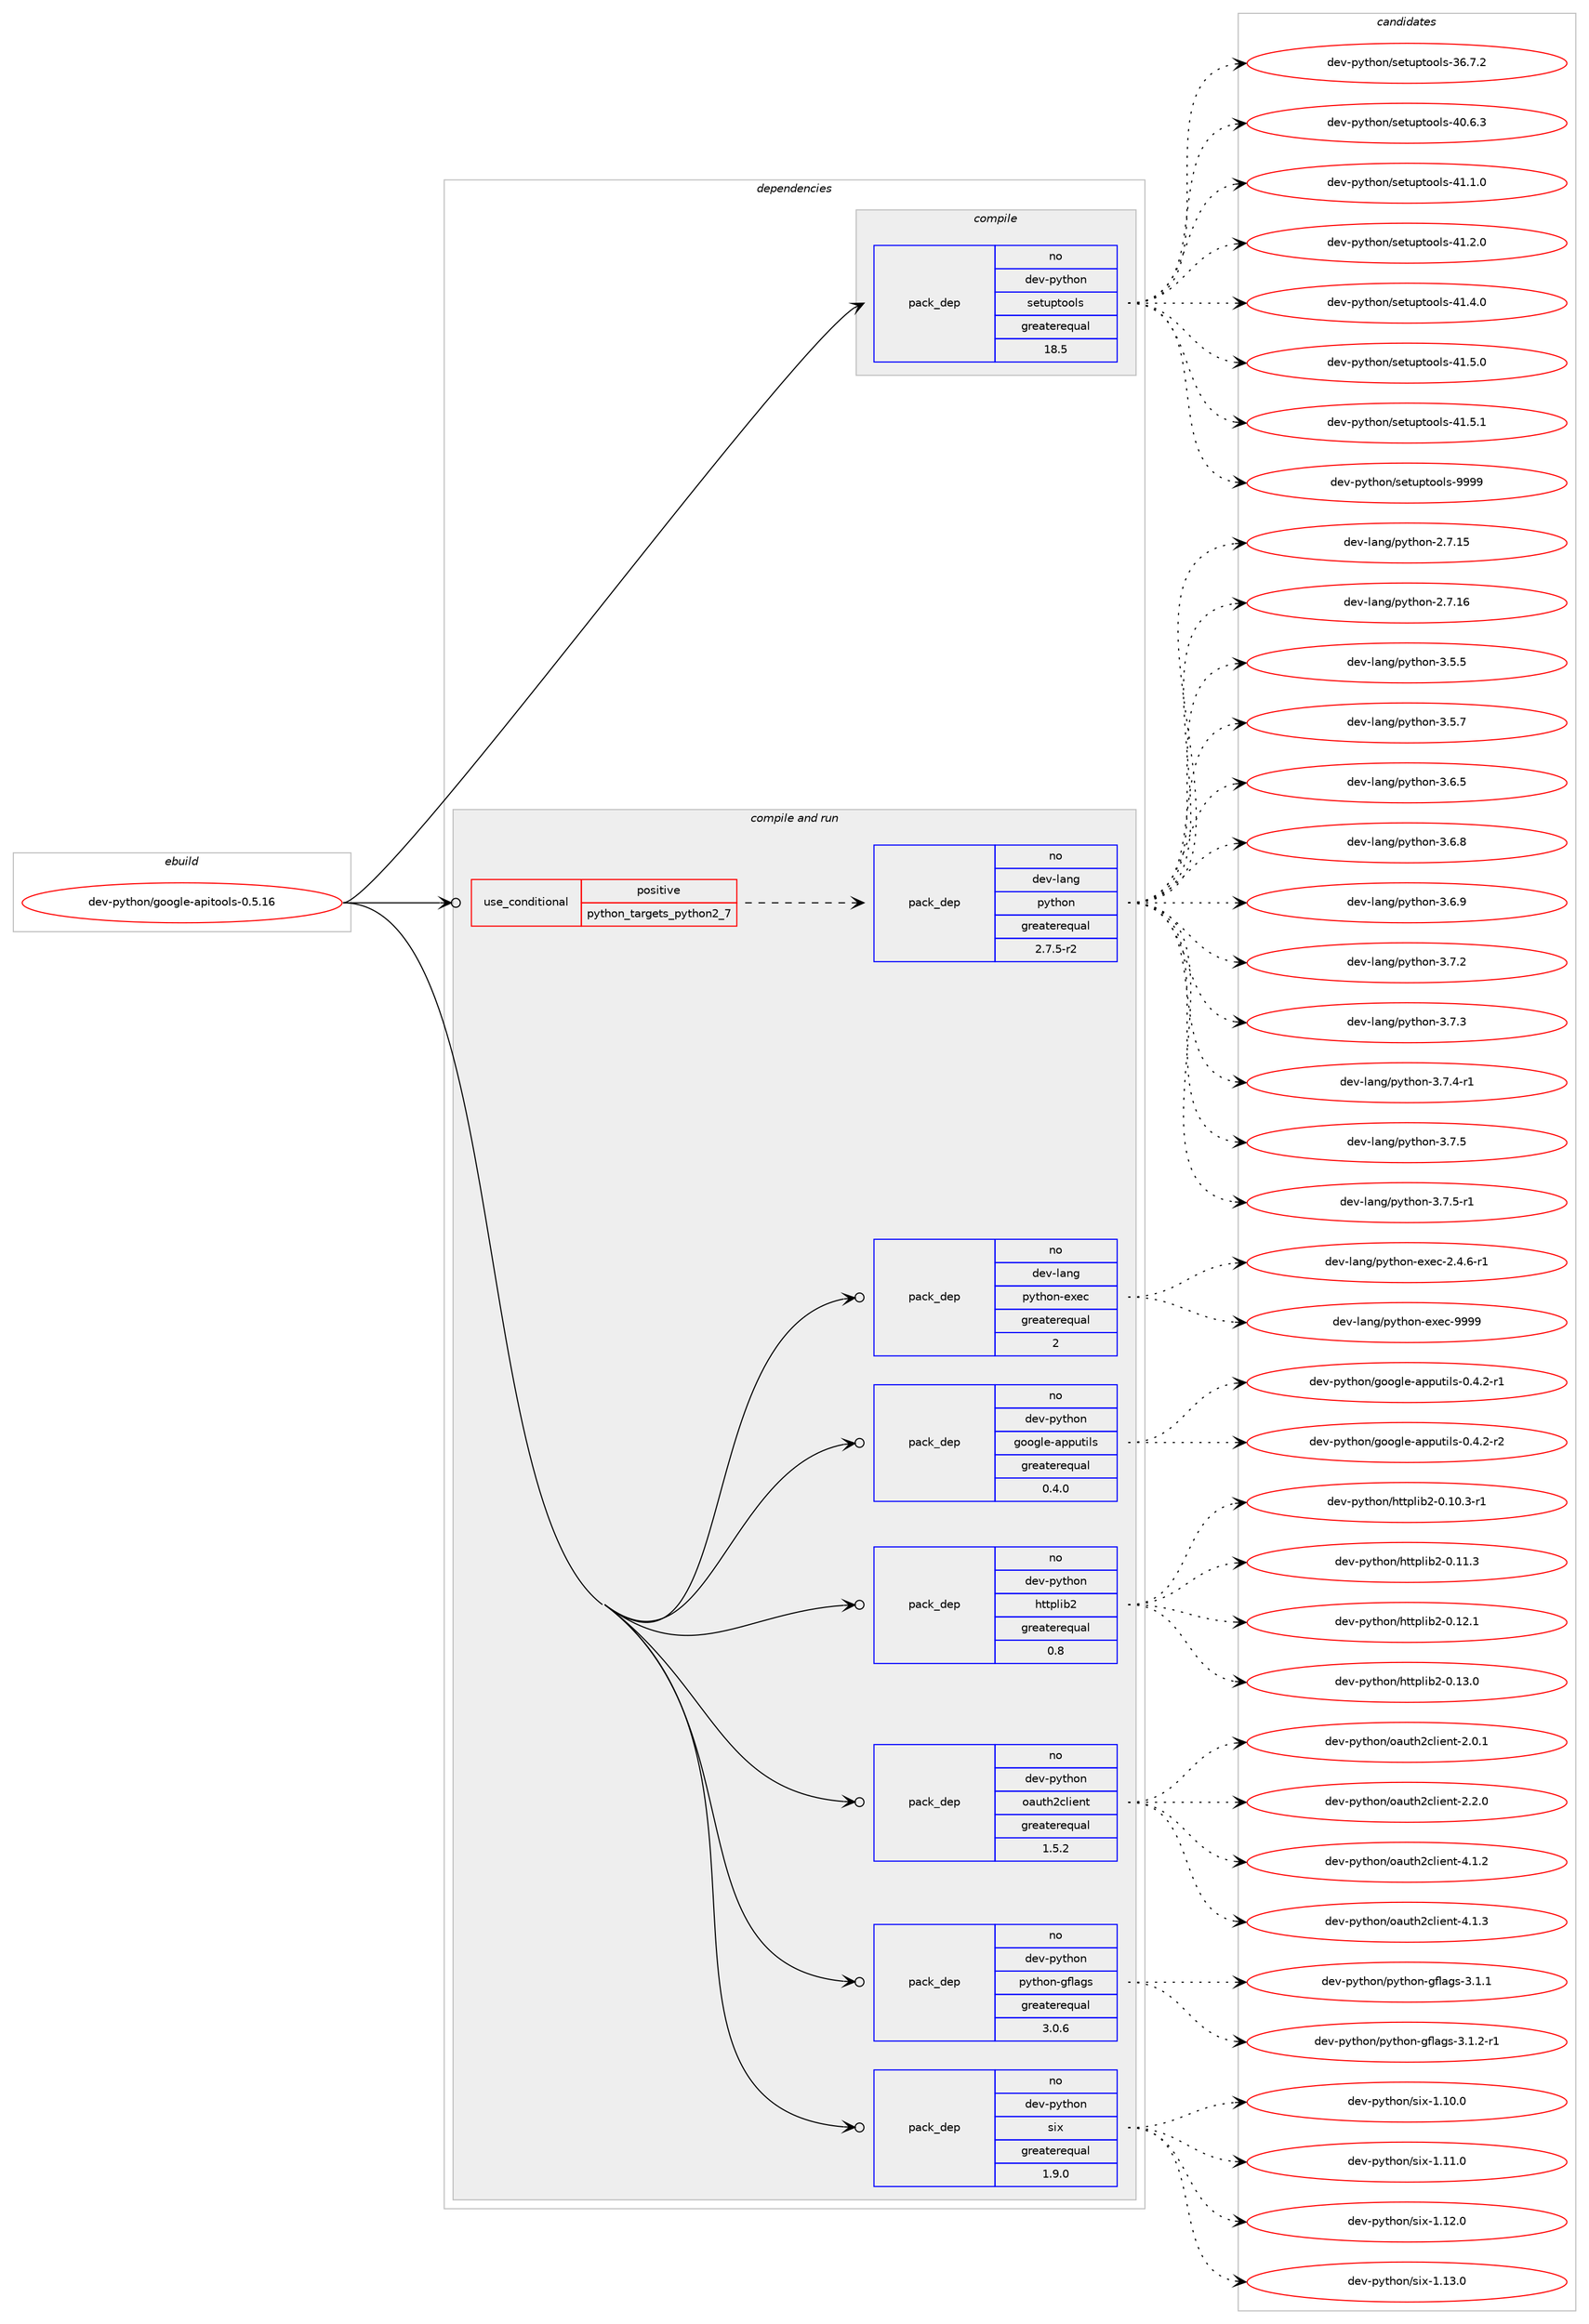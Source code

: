 digraph prolog {

# *************
# Graph options
# *************

newrank=true;
concentrate=true;
compound=true;
graph [rankdir=LR,fontname=Helvetica,fontsize=10,ranksep=1.5];#, ranksep=2.5, nodesep=0.2];
edge  [arrowhead=vee];
node  [fontname=Helvetica,fontsize=10];

# **********
# The ebuild
# **********

subgraph cluster_leftcol {
color=gray;
rank=same;
label=<<i>ebuild</i>>;
id [label="dev-python/google-apitools-0.5.16", color=red, width=4, href="../dev-python/google-apitools-0.5.16.svg"];
}

# ****************
# The dependencies
# ****************

subgraph cluster_midcol {
color=gray;
label=<<i>dependencies</i>>;
subgraph cluster_compile {
fillcolor="#eeeeee";
style=filled;
label=<<i>compile</i>>;
subgraph pack455201 {
dependency607128 [label=<<TABLE BORDER="0" CELLBORDER="1" CELLSPACING="0" CELLPADDING="4" WIDTH="220"><TR><TD ROWSPAN="6" CELLPADDING="30">pack_dep</TD></TR><TR><TD WIDTH="110">no</TD></TR><TR><TD>dev-python</TD></TR><TR><TD>setuptools</TD></TR><TR><TD>greaterequal</TD></TR><TR><TD>18.5</TD></TR></TABLE>>, shape=none, color=blue];
}
id:e -> dependency607128:w [weight=20,style="solid",arrowhead="vee"];
}
subgraph cluster_compileandrun {
fillcolor="#eeeeee";
style=filled;
label=<<i>compile and run</i>>;
subgraph cond140129 {
dependency607129 [label=<<TABLE BORDER="0" CELLBORDER="1" CELLSPACING="0" CELLPADDING="4"><TR><TD ROWSPAN="3" CELLPADDING="10">use_conditional</TD></TR><TR><TD>positive</TD></TR><TR><TD>python_targets_python2_7</TD></TR></TABLE>>, shape=none, color=red];
subgraph pack455202 {
dependency607130 [label=<<TABLE BORDER="0" CELLBORDER="1" CELLSPACING="0" CELLPADDING="4" WIDTH="220"><TR><TD ROWSPAN="6" CELLPADDING="30">pack_dep</TD></TR><TR><TD WIDTH="110">no</TD></TR><TR><TD>dev-lang</TD></TR><TR><TD>python</TD></TR><TR><TD>greaterequal</TD></TR><TR><TD>2.7.5-r2</TD></TR></TABLE>>, shape=none, color=blue];
}
dependency607129:e -> dependency607130:w [weight=20,style="dashed",arrowhead="vee"];
}
id:e -> dependency607129:w [weight=20,style="solid",arrowhead="odotvee"];
subgraph pack455203 {
dependency607131 [label=<<TABLE BORDER="0" CELLBORDER="1" CELLSPACING="0" CELLPADDING="4" WIDTH="220"><TR><TD ROWSPAN="6" CELLPADDING="30">pack_dep</TD></TR><TR><TD WIDTH="110">no</TD></TR><TR><TD>dev-lang</TD></TR><TR><TD>python-exec</TD></TR><TR><TD>greaterequal</TD></TR><TR><TD>2</TD></TR></TABLE>>, shape=none, color=blue];
}
id:e -> dependency607131:w [weight=20,style="solid",arrowhead="odotvee"];
subgraph pack455204 {
dependency607132 [label=<<TABLE BORDER="0" CELLBORDER="1" CELLSPACING="0" CELLPADDING="4" WIDTH="220"><TR><TD ROWSPAN="6" CELLPADDING="30">pack_dep</TD></TR><TR><TD WIDTH="110">no</TD></TR><TR><TD>dev-python</TD></TR><TR><TD>google-apputils</TD></TR><TR><TD>greaterequal</TD></TR><TR><TD>0.4.0</TD></TR></TABLE>>, shape=none, color=blue];
}
id:e -> dependency607132:w [weight=20,style="solid",arrowhead="odotvee"];
subgraph pack455205 {
dependency607133 [label=<<TABLE BORDER="0" CELLBORDER="1" CELLSPACING="0" CELLPADDING="4" WIDTH="220"><TR><TD ROWSPAN="6" CELLPADDING="30">pack_dep</TD></TR><TR><TD WIDTH="110">no</TD></TR><TR><TD>dev-python</TD></TR><TR><TD>httplib2</TD></TR><TR><TD>greaterequal</TD></TR><TR><TD>0.8</TD></TR></TABLE>>, shape=none, color=blue];
}
id:e -> dependency607133:w [weight=20,style="solid",arrowhead="odotvee"];
subgraph pack455206 {
dependency607134 [label=<<TABLE BORDER="0" CELLBORDER="1" CELLSPACING="0" CELLPADDING="4" WIDTH="220"><TR><TD ROWSPAN="6" CELLPADDING="30">pack_dep</TD></TR><TR><TD WIDTH="110">no</TD></TR><TR><TD>dev-python</TD></TR><TR><TD>oauth2client</TD></TR><TR><TD>greaterequal</TD></TR><TR><TD>1.5.2</TD></TR></TABLE>>, shape=none, color=blue];
}
id:e -> dependency607134:w [weight=20,style="solid",arrowhead="odotvee"];
subgraph pack455207 {
dependency607135 [label=<<TABLE BORDER="0" CELLBORDER="1" CELLSPACING="0" CELLPADDING="4" WIDTH="220"><TR><TD ROWSPAN="6" CELLPADDING="30">pack_dep</TD></TR><TR><TD WIDTH="110">no</TD></TR><TR><TD>dev-python</TD></TR><TR><TD>python-gflags</TD></TR><TR><TD>greaterequal</TD></TR><TR><TD>3.0.6</TD></TR></TABLE>>, shape=none, color=blue];
}
id:e -> dependency607135:w [weight=20,style="solid",arrowhead="odotvee"];
subgraph pack455208 {
dependency607136 [label=<<TABLE BORDER="0" CELLBORDER="1" CELLSPACING="0" CELLPADDING="4" WIDTH="220"><TR><TD ROWSPAN="6" CELLPADDING="30">pack_dep</TD></TR><TR><TD WIDTH="110">no</TD></TR><TR><TD>dev-python</TD></TR><TR><TD>six</TD></TR><TR><TD>greaterequal</TD></TR><TR><TD>1.9.0</TD></TR></TABLE>>, shape=none, color=blue];
}
id:e -> dependency607136:w [weight=20,style="solid",arrowhead="odotvee"];
}
subgraph cluster_run {
fillcolor="#eeeeee";
style=filled;
label=<<i>run</i>>;
}
}

# **************
# The candidates
# **************

subgraph cluster_choices {
rank=same;
color=gray;
label=<<i>candidates</i>>;

subgraph choice455201 {
color=black;
nodesep=1;
choice100101118451121211161041111104711510111611711211611111110811545515446554650 [label="dev-python/setuptools-36.7.2", color=red, width=4,href="../dev-python/setuptools-36.7.2.svg"];
choice100101118451121211161041111104711510111611711211611111110811545524846544651 [label="dev-python/setuptools-40.6.3", color=red, width=4,href="../dev-python/setuptools-40.6.3.svg"];
choice100101118451121211161041111104711510111611711211611111110811545524946494648 [label="dev-python/setuptools-41.1.0", color=red, width=4,href="../dev-python/setuptools-41.1.0.svg"];
choice100101118451121211161041111104711510111611711211611111110811545524946504648 [label="dev-python/setuptools-41.2.0", color=red, width=4,href="../dev-python/setuptools-41.2.0.svg"];
choice100101118451121211161041111104711510111611711211611111110811545524946524648 [label="dev-python/setuptools-41.4.0", color=red, width=4,href="../dev-python/setuptools-41.4.0.svg"];
choice100101118451121211161041111104711510111611711211611111110811545524946534648 [label="dev-python/setuptools-41.5.0", color=red, width=4,href="../dev-python/setuptools-41.5.0.svg"];
choice100101118451121211161041111104711510111611711211611111110811545524946534649 [label="dev-python/setuptools-41.5.1", color=red, width=4,href="../dev-python/setuptools-41.5.1.svg"];
choice10010111845112121116104111110471151011161171121161111111081154557575757 [label="dev-python/setuptools-9999", color=red, width=4,href="../dev-python/setuptools-9999.svg"];
dependency607128:e -> choice100101118451121211161041111104711510111611711211611111110811545515446554650:w [style=dotted,weight="100"];
dependency607128:e -> choice100101118451121211161041111104711510111611711211611111110811545524846544651:w [style=dotted,weight="100"];
dependency607128:e -> choice100101118451121211161041111104711510111611711211611111110811545524946494648:w [style=dotted,weight="100"];
dependency607128:e -> choice100101118451121211161041111104711510111611711211611111110811545524946504648:w [style=dotted,weight="100"];
dependency607128:e -> choice100101118451121211161041111104711510111611711211611111110811545524946524648:w [style=dotted,weight="100"];
dependency607128:e -> choice100101118451121211161041111104711510111611711211611111110811545524946534648:w [style=dotted,weight="100"];
dependency607128:e -> choice100101118451121211161041111104711510111611711211611111110811545524946534649:w [style=dotted,weight="100"];
dependency607128:e -> choice10010111845112121116104111110471151011161171121161111111081154557575757:w [style=dotted,weight="100"];
}
subgraph choice455202 {
color=black;
nodesep=1;
choice10010111845108971101034711212111610411111045504655464953 [label="dev-lang/python-2.7.15", color=red, width=4,href="../dev-lang/python-2.7.15.svg"];
choice10010111845108971101034711212111610411111045504655464954 [label="dev-lang/python-2.7.16", color=red, width=4,href="../dev-lang/python-2.7.16.svg"];
choice100101118451089711010347112121116104111110455146534653 [label="dev-lang/python-3.5.5", color=red, width=4,href="../dev-lang/python-3.5.5.svg"];
choice100101118451089711010347112121116104111110455146534655 [label="dev-lang/python-3.5.7", color=red, width=4,href="../dev-lang/python-3.5.7.svg"];
choice100101118451089711010347112121116104111110455146544653 [label="dev-lang/python-3.6.5", color=red, width=4,href="../dev-lang/python-3.6.5.svg"];
choice100101118451089711010347112121116104111110455146544656 [label="dev-lang/python-3.6.8", color=red, width=4,href="../dev-lang/python-3.6.8.svg"];
choice100101118451089711010347112121116104111110455146544657 [label="dev-lang/python-3.6.9", color=red, width=4,href="../dev-lang/python-3.6.9.svg"];
choice100101118451089711010347112121116104111110455146554650 [label="dev-lang/python-3.7.2", color=red, width=4,href="../dev-lang/python-3.7.2.svg"];
choice100101118451089711010347112121116104111110455146554651 [label="dev-lang/python-3.7.3", color=red, width=4,href="../dev-lang/python-3.7.3.svg"];
choice1001011184510897110103471121211161041111104551465546524511449 [label="dev-lang/python-3.7.4-r1", color=red, width=4,href="../dev-lang/python-3.7.4-r1.svg"];
choice100101118451089711010347112121116104111110455146554653 [label="dev-lang/python-3.7.5", color=red, width=4,href="../dev-lang/python-3.7.5.svg"];
choice1001011184510897110103471121211161041111104551465546534511449 [label="dev-lang/python-3.7.5-r1", color=red, width=4,href="../dev-lang/python-3.7.5-r1.svg"];
dependency607130:e -> choice10010111845108971101034711212111610411111045504655464953:w [style=dotted,weight="100"];
dependency607130:e -> choice10010111845108971101034711212111610411111045504655464954:w [style=dotted,weight="100"];
dependency607130:e -> choice100101118451089711010347112121116104111110455146534653:w [style=dotted,weight="100"];
dependency607130:e -> choice100101118451089711010347112121116104111110455146534655:w [style=dotted,weight="100"];
dependency607130:e -> choice100101118451089711010347112121116104111110455146544653:w [style=dotted,weight="100"];
dependency607130:e -> choice100101118451089711010347112121116104111110455146544656:w [style=dotted,weight="100"];
dependency607130:e -> choice100101118451089711010347112121116104111110455146544657:w [style=dotted,weight="100"];
dependency607130:e -> choice100101118451089711010347112121116104111110455146554650:w [style=dotted,weight="100"];
dependency607130:e -> choice100101118451089711010347112121116104111110455146554651:w [style=dotted,weight="100"];
dependency607130:e -> choice1001011184510897110103471121211161041111104551465546524511449:w [style=dotted,weight="100"];
dependency607130:e -> choice100101118451089711010347112121116104111110455146554653:w [style=dotted,weight="100"];
dependency607130:e -> choice1001011184510897110103471121211161041111104551465546534511449:w [style=dotted,weight="100"];
}
subgraph choice455203 {
color=black;
nodesep=1;
choice10010111845108971101034711212111610411111045101120101994550465246544511449 [label="dev-lang/python-exec-2.4.6-r1", color=red, width=4,href="../dev-lang/python-exec-2.4.6-r1.svg"];
choice10010111845108971101034711212111610411111045101120101994557575757 [label="dev-lang/python-exec-9999", color=red, width=4,href="../dev-lang/python-exec-9999.svg"];
dependency607131:e -> choice10010111845108971101034711212111610411111045101120101994550465246544511449:w [style=dotted,weight="100"];
dependency607131:e -> choice10010111845108971101034711212111610411111045101120101994557575757:w [style=dotted,weight="100"];
}
subgraph choice455204 {
color=black;
nodesep=1;
choice100101118451121211161041111104710311111110310810145971121121171161051081154548465246504511449 [label="dev-python/google-apputils-0.4.2-r1", color=red, width=4,href="../dev-python/google-apputils-0.4.2-r1.svg"];
choice100101118451121211161041111104710311111110310810145971121121171161051081154548465246504511450 [label="dev-python/google-apputils-0.4.2-r2", color=red, width=4,href="../dev-python/google-apputils-0.4.2-r2.svg"];
dependency607132:e -> choice100101118451121211161041111104710311111110310810145971121121171161051081154548465246504511449:w [style=dotted,weight="100"];
dependency607132:e -> choice100101118451121211161041111104710311111110310810145971121121171161051081154548465246504511450:w [style=dotted,weight="100"];
}
subgraph choice455205 {
color=black;
nodesep=1;
choice10010111845112121116104111110471041161161121081059850454846494846514511449 [label="dev-python/httplib2-0.10.3-r1", color=red, width=4,href="../dev-python/httplib2-0.10.3-r1.svg"];
choice1001011184511212111610411111047104116116112108105985045484649494651 [label="dev-python/httplib2-0.11.3", color=red, width=4,href="../dev-python/httplib2-0.11.3.svg"];
choice1001011184511212111610411111047104116116112108105985045484649504649 [label="dev-python/httplib2-0.12.1", color=red, width=4,href="../dev-python/httplib2-0.12.1.svg"];
choice1001011184511212111610411111047104116116112108105985045484649514648 [label="dev-python/httplib2-0.13.0", color=red, width=4,href="../dev-python/httplib2-0.13.0.svg"];
dependency607133:e -> choice10010111845112121116104111110471041161161121081059850454846494846514511449:w [style=dotted,weight="100"];
dependency607133:e -> choice1001011184511212111610411111047104116116112108105985045484649494651:w [style=dotted,weight="100"];
dependency607133:e -> choice1001011184511212111610411111047104116116112108105985045484649504649:w [style=dotted,weight="100"];
dependency607133:e -> choice1001011184511212111610411111047104116116112108105985045484649514648:w [style=dotted,weight="100"];
}
subgraph choice455206 {
color=black;
nodesep=1;
choice1001011184511212111610411111047111971171161045099108105101110116455046484649 [label="dev-python/oauth2client-2.0.1", color=red, width=4,href="../dev-python/oauth2client-2.0.1.svg"];
choice1001011184511212111610411111047111971171161045099108105101110116455046504648 [label="dev-python/oauth2client-2.2.0", color=red, width=4,href="../dev-python/oauth2client-2.2.0.svg"];
choice1001011184511212111610411111047111971171161045099108105101110116455246494650 [label="dev-python/oauth2client-4.1.2", color=red, width=4,href="../dev-python/oauth2client-4.1.2.svg"];
choice1001011184511212111610411111047111971171161045099108105101110116455246494651 [label="dev-python/oauth2client-4.1.3", color=red, width=4,href="../dev-python/oauth2client-4.1.3.svg"];
dependency607134:e -> choice1001011184511212111610411111047111971171161045099108105101110116455046484649:w [style=dotted,weight="100"];
dependency607134:e -> choice1001011184511212111610411111047111971171161045099108105101110116455046504648:w [style=dotted,weight="100"];
dependency607134:e -> choice1001011184511212111610411111047111971171161045099108105101110116455246494650:w [style=dotted,weight="100"];
dependency607134:e -> choice1001011184511212111610411111047111971171161045099108105101110116455246494651:w [style=dotted,weight="100"];
}
subgraph choice455207 {
color=black;
nodesep=1;
choice10010111845112121116104111110471121211161041111104510310210897103115455146494649 [label="dev-python/python-gflags-3.1.1", color=red, width=4,href="../dev-python/python-gflags-3.1.1.svg"];
choice100101118451121211161041111104711212111610411111045103102108971031154551464946504511449 [label="dev-python/python-gflags-3.1.2-r1", color=red, width=4,href="../dev-python/python-gflags-3.1.2-r1.svg"];
dependency607135:e -> choice10010111845112121116104111110471121211161041111104510310210897103115455146494649:w [style=dotted,weight="100"];
dependency607135:e -> choice100101118451121211161041111104711212111610411111045103102108971031154551464946504511449:w [style=dotted,weight="100"];
}
subgraph choice455208 {
color=black;
nodesep=1;
choice100101118451121211161041111104711510512045494649484648 [label="dev-python/six-1.10.0", color=red, width=4,href="../dev-python/six-1.10.0.svg"];
choice100101118451121211161041111104711510512045494649494648 [label="dev-python/six-1.11.0", color=red, width=4,href="../dev-python/six-1.11.0.svg"];
choice100101118451121211161041111104711510512045494649504648 [label="dev-python/six-1.12.0", color=red, width=4,href="../dev-python/six-1.12.0.svg"];
choice100101118451121211161041111104711510512045494649514648 [label="dev-python/six-1.13.0", color=red, width=4,href="../dev-python/six-1.13.0.svg"];
dependency607136:e -> choice100101118451121211161041111104711510512045494649484648:w [style=dotted,weight="100"];
dependency607136:e -> choice100101118451121211161041111104711510512045494649494648:w [style=dotted,weight="100"];
dependency607136:e -> choice100101118451121211161041111104711510512045494649504648:w [style=dotted,weight="100"];
dependency607136:e -> choice100101118451121211161041111104711510512045494649514648:w [style=dotted,weight="100"];
}
}

}
